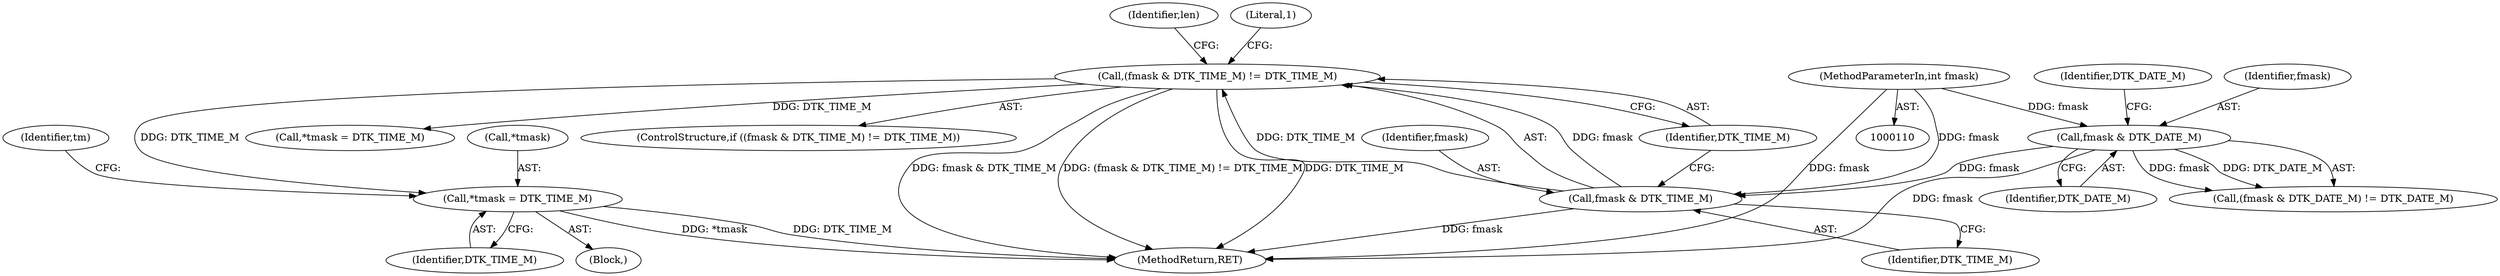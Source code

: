 digraph "0_postgres_4318daecc959886d001a6e79c6ea853e8b1dfb4b_0@pointer" {
"1000337" [label="(Call,*tmask = DTK_TIME_M)"];
"1000326" [label="(Call,(fmask & DTK_TIME_M) != DTK_TIME_M)"];
"1000327" [label="(Call,fmask & DTK_TIME_M)"];
"1000178" [label="(Call,fmask & DTK_DATE_M)"];
"1000113" [label="(MethodParameterIn,int fmask)"];
"1000343" [label="(Identifier,tm)"];
"1000385" [label="(Call,*tmask = DTK_TIME_M)"];
"1000326" [label="(Call,(fmask & DTK_TIME_M) != DTK_TIME_M)"];
"1000179" [label="(Identifier,fmask)"];
"1000421" [label="(MethodReturn,RET)"];
"1000340" [label="(Identifier,DTK_TIME_M)"];
"1000180" [label="(Identifier,DTK_DATE_M)"];
"1000325" [label="(ControlStructure,if ((fmask & DTK_TIME_M) != DTK_TIME_M))"];
"1000178" [label="(Call,fmask & DTK_DATE_M)"];
"1000113" [label="(MethodParameterIn,int fmask)"];
"1000328" [label="(Identifier,fmask)"];
"1000334" [label="(Identifier,len)"];
"1000336" [label="(Block,)"];
"1000337" [label="(Call,*tmask = DTK_TIME_M)"];
"1000181" [label="(Identifier,DTK_DATE_M)"];
"1000177" [label="(Call,(fmask & DTK_DATE_M) != DTK_DATE_M)"];
"1000330" [label="(Identifier,DTK_TIME_M)"];
"1000329" [label="(Identifier,DTK_TIME_M)"];
"1000338" [label="(Call,*tmask)"];
"1000420" [label="(Literal,1)"];
"1000327" [label="(Call,fmask & DTK_TIME_M)"];
"1000337" -> "1000336"  [label="AST: "];
"1000337" -> "1000340"  [label="CFG: "];
"1000338" -> "1000337"  [label="AST: "];
"1000340" -> "1000337"  [label="AST: "];
"1000343" -> "1000337"  [label="CFG: "];
"1000337" -> "1000421"  [label="DDG: *tmask"];
"1000337" -> "1000421"  [label="DDG: DTK_TIME_M"];
"1000326" -> "1000337"  [label="DDG: DTK_TIME_M"];
"1000326" -> "1000325"  [label="AST: "];
"1000326" -> "1000330"  [label="CFG: "];
"1000327" -> "1000326"  [label="AST: "];
"1000330" -> "1000326"  [label="AST: "];
"1000334" -> "1000326"  [label="CFG: "];
"1000420" -> "1000326"  [label="CFG: "];
"1000326" -> "1000421"  [label="DDG: (fmask & DTK_TIME_M) != DTK_TIME_M"];
"1000326" -> "1000421"  [label="DDG: DTK_TIME_M"];
"1000326" -> "1000421"  [label="DDG: fmask & DTK_TIME_M"];
"1000327" -> "1000326"  [label="DDG: fmask"];
"1000327" -> "1000326"  [label="DDG: DTK_TIME_M"];
"1000326" -> "1000385"  [label="DDG: DTK_TIME_M"];
"1000327" -> "1000329"  [label="CFG: "];
"1000328" -> "1000327"  [label="AST: "];
"1000329" -> "1000327"  [label="AST: "];
"1000330" -> "1000327"  [label="CFG: "];
"1000327" -> "1000421"  [label="DDG: fmask"];
"1000178" -> "1000327"  [label="DDG: fmask"];
"1000113" -> "1000327"  [label="DDG: fmask"];
"1000178" -> "1000177"  [label="AST: "];
"1000178" -> "1000180"  [label="CFG: "];
"1000179" -> "1000178"  [label="AST: "];
"1000180" -> "1000178"  [label="AST: "];
"1000181" -> "1000178"  [label="CFG: "];
"1000178" -> "1000421"  [label="DDG: fmask"];
"1000178" -> "1000177"  [label="DDG: fmask"];
"1000178" -> "1000177"  [label="DDG: DTK_DATE_M"];
"1000113" -> "1000178"  [label="DDG: fmask"];
"1000113" -> "1000110"  [label="AST: "];
"1000113" -> "1000421"  [label="DDG: fmask"];
}
